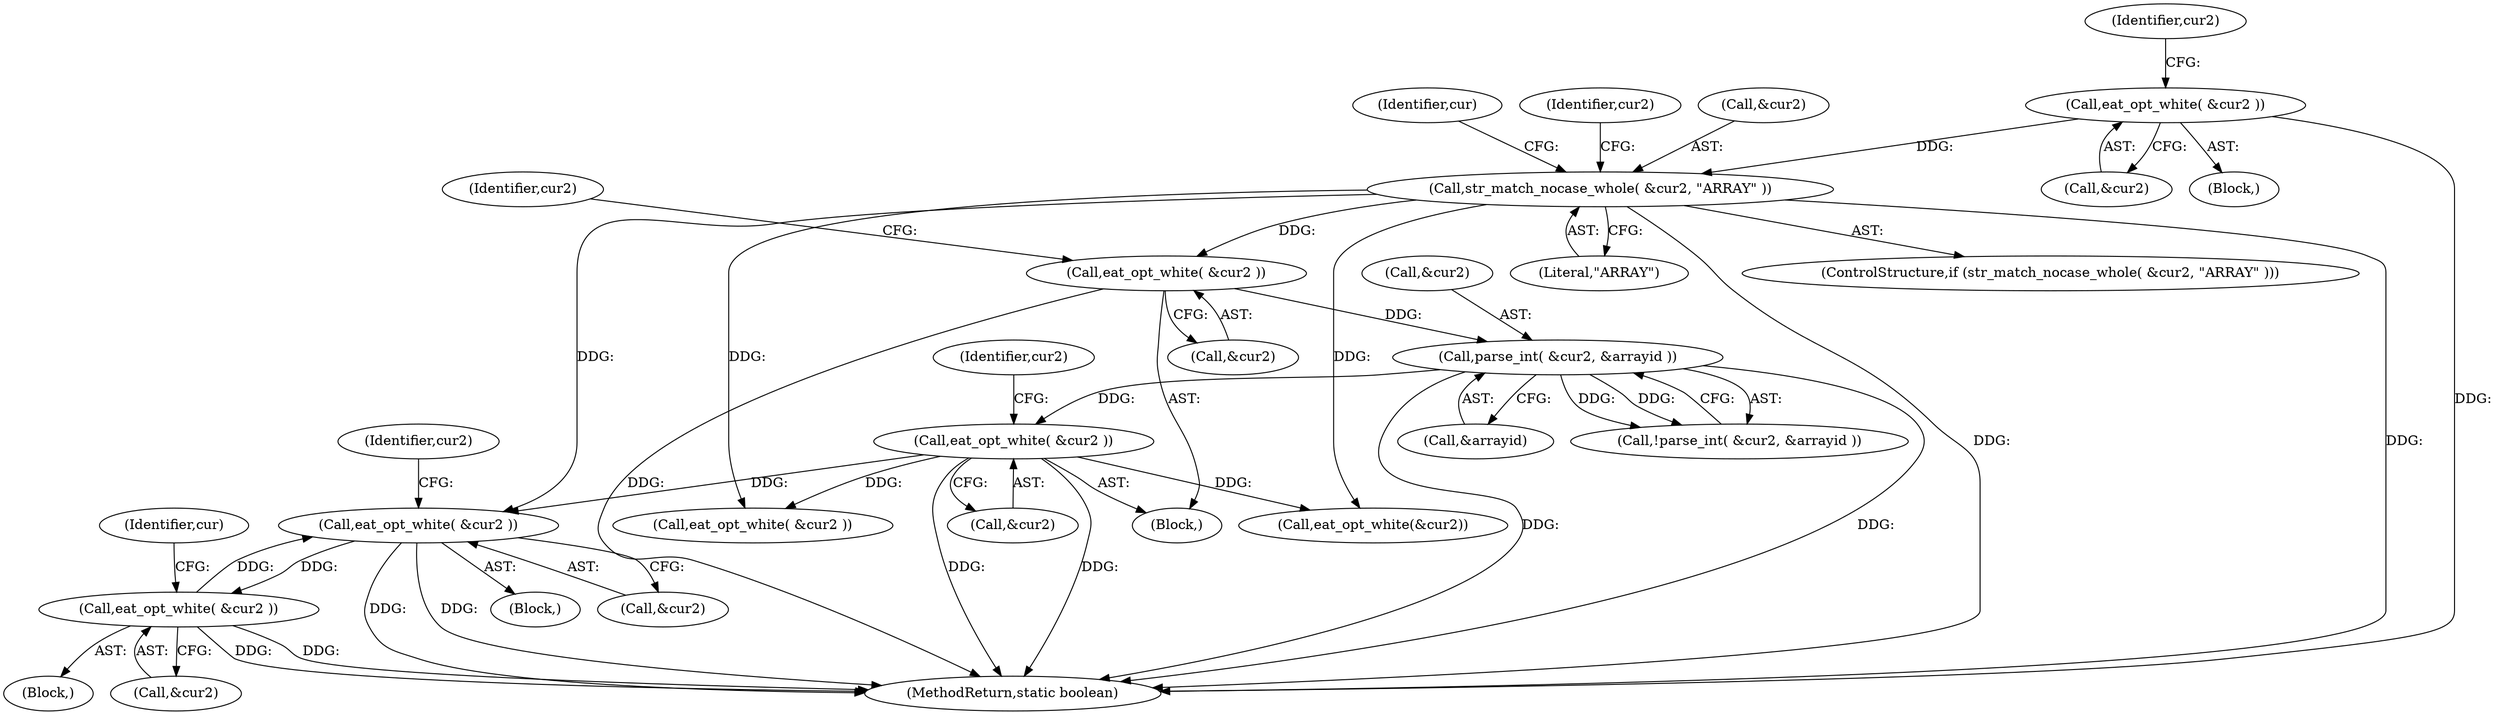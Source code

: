 digraph "0_virglrenderer_e534b51ca3c3cd25f3990589932a9ed711c59b27@pointer" {
"1003482" [label="(Call,eat_opt_white( &cur2 ))"];
"1003173" [label="(Call,eat_opt_white( &cur2 ))"];
"1003162" [label="(Call,parse_int( &cur2, &arrayid ))"];
"1003157" [label="(Call,eat_opt_white( &cur2 ))"];
"1003138" [label="(Call,str_match_nocase_whole( &cur2, \"ARRAY\" ))"];
"1003134" [label="(Call,eat_opt_white( &cur2 ))"];
"1003493" [label="(Call,eat_opt_white( &cur2 ))"];
"1003482" [label="(Call,eat_opt_white( &cur2 ))"];
"1003142" [label="(Block,)"];
"1003596" [label="(Call,eat_opt_white( &cur2 ))"];
"1003494" [label="(Call,&cur2)"];
"1003214" [label="(Identifier,cur)"];
"1003135" [label="(Call,&cur2)"];
"1003179" [label="(Identifier,cur2)"];
"1003165" [label="(Call,&arrayid)"];
"1003270" [label="(Call,eat_opt_white(&cur2))"];
"1003140" [label="(Identifier,cur2)"];
"1003497" [label="(Identifier,cur)"];
"1003493" [label="(Call,eat_opt_white( &cur2 ))"];
"1003161" [label="(Call,!parse_int( &cur2, &arrayid ))"];
"1003141" [label="(Literal,\"ARRAY\")"];
"1003134" [label="(Call,eat_opt_white( &cur2 ))"];
"1004155" [label="(MethodReturn,static boolean)"];
"1003490" [label="(Block,)"];
"1003128" [label="(Block,)"];
"1003138" [label="(Call,str_match_nocase_whole( &cur2, \"ARRAY\" ))"];
"1003482" [label="(Call,eat_opt_white( &cur2 ))"];
"1003164" [label="(Identifier,cur2)"];
"1003147" [label="(Identifier,cur2)"];
"1003157" [label="(Call,eat_opt_white( &cur2 ))"];
"1003478" [label="(Block,)"];
"1003173" [label="(Call,eat_opt_white( &cur2 ))"];
"1003488" [label="(Identifier,cur2)"];
"1003483" [label="(Call,&cur2)"];
"1003174" [label="(Call,&cur2)"];
"1003163" [label="(Call,&cur2)"];
"1003137" [label="(ControlStructure,if (str_match_nocase_whole( &cur2, \"ARRAY\" )))"];
"1003162" [label="(Call,parse_int( &cur2, &arrayid ))"];
"1003158" [label="(Call,&cur2)"];
"1003139" [label="(Call,&cur2)"];
"1003482" -> "1003478"  [label="AST: "];
"1003482" -> "1003483"  [label="CFG: "];
"1003483" -> "1003482"  [label="AST: "];
"1003488" -> "1003482"  [label="CFG: "];
"1003482" -> "1004155"  [label="DDG: "];
"1003482" -> "1004155"  [label="DDG: "];
"1003173" -> "1003482"  [label="DDG: "];
"1003138" -> "1003482"  [label="DDG: "];
"1003493" -> "1003482"  [label="DDG: "];
"1003482" -> "1003493"  [label="DDG: "];
"1003173" -> "1003142"  [label="AST: "];
"1003173" -> "1003174"  [label="CFG: "];
"1003174" -> "1003173"  [label="AST: "];
"1003179" -> "1003173"  [label="CFG: "];
"1003173" -> "1004155"  [label="DDG: "];
"1003173" -> "1004155"  [label="DDG: "];
"1003162" -> "1003173"  [label="DDG: "];
"1003173" -> "1003270"  [label="DDG: "];
"1003173" -> "1003596"  [label="DDG: "];
"1003162" -> "1003161"  [label="AST: "];
"1003162" -> "1003165"  [label="CFG: "];
"1003163" -> "1003162"  [label="AST: "];
"1003165" -> "1003162"  [label="AST: "];
"1003161" -> "1003162"  [label="CFG: "];
"1003162" -> "1004155"  [label="DDG: "];
"1003162" -> "1004155"  [label="DDG: "];
"1003162" -> "1003161"  [label="DDG: "];
"1003162" -> "1003161"  [label="DDG: "];
"1003157" -> "1003162"  [label="DDG: "];
"1003157" -> "1003142"  [label="AST: "];
"1003157" -> "1003158"  [label="CFG: "];
"1003158" -> "1003157"  [label="AST: "];
"1003164" -> "1003157"  [label="CFG: "];
"1003157" -> "1004155"  [label="DDG: "];
"1003138" -> "1003157"  [label="DDG: "];
"1003138" -> "1003137"  [label="AST: "];
"1003138" -> "1003141"  [label="CFG: "];
"1003139" -> "1003138"  [label="AST: "];
"1003141" -> "1003138"  [label="AST: "];
"1003147" -> "1003138"  [label="CFG: "];
"1003214" -> "1003138"  [label="CFG: "];
"1003138" -> "1004155"  [label="DDG: "];
"1003138" -> "1004155"  [label="DDG: "];
"1003134" -> "1003138"  [label="DDG: "];
"1003138" -> "1003270"  [label="DDG: "];
"1003138" -> "1003596"  [label="DDG: "];
"1003134" -> "1003128"  [label="AST: "];
"1003134" -> "1003135"  [label="CFG: "];
"1003135" -> "1003134"  [label="AST: "];
"1003140" -> "1003134"  [label="CFG: "];
"1003134" -> "1004155"  [label="DDG: "];
"1003493" -> "1003490"  [label="AST: "];
"1003493" -> "1003494"  [label="CFG: "];
"1003494" -> "1003493"  [label="AST: "];
"1003497" -> "1003493"  [label="CFG: "];
"1003493" -> "1004155"  [label="DDG: "];
"1003493" -> "1004155"  [label="DDG: "];
}

